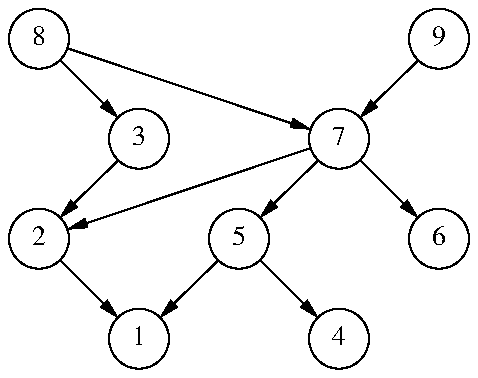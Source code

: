 .\"	$NetBSD$
.\"
.\" Copyright (c) 1986, 1993
.\"	The Regents of the University of California.  All rights reserved.
.\"
.\" Redistribution and use in source and binary forms, with or without
.\" modification, are permitted provided that the following conditions
.\" are met:
.\" 1. Redistributions of source code must retain the above copyright
.\"    notice, this list of conditions and the following disclaimer.
.\" 2. Redistributions in binary form must reproduce the above copyright
.\"    notice, this list of conditions and the following disclaimer in the
.\"    documentation and/or other materials provided with the distribution.
.\" 3. Neither the name of the University nor the names of its contributors
.\"    may be used to endorse or promote products derived from this software
.\"    without specific prior written permission.
.\"
.\" THIS SOFTWARE IS PROVIDED BY THE REGENTS AND CONTRIBUTORS ``AS IS'' AND
.\" ANY EXPRESS OR IMPLIED WARRANTIES, INCLUDING, BUT NOT LIMITED TO, THE
.\" IMPLIED WARRANTIES OF MERCHANTABILITY AND FITNESS FOR A PARTICULAR PURPOSE
.\" ARE DISCLAIMED.  IN NO EVENT SHALL THE REGENTS OR CONTRIBUTORS BE LIABLE
.\" FOR ANY DIRECT, INDIRECT, INCIDENTAL, SPECIAL, EXEMPLARY, OR CONSEQUENTIAL
.\" DAMAGES (INCLUDING, BUT NOT LIMITED TO, PROCUREMENT OF SUBSTITUTE GOODS
.\" OR SERVICES; LOSS OF USE, DATA, OR PROFITS; OR BUSINESS INTERRUPTION)
.\" HOWEVER CAUSED AND ON ANY THEORY OF LIABILITY, WHETHER IN CONTRACT, STRICT
.\" LIABILITY, OR TORT (INCLUDING NEGLIGENCE OR OTHERWISE) ARISING IN ANY WAY
.\" OUT OF THE USE OF THIS SOFTWARE, EVEN IF ADVISED OF THE POSSIBILITY OF
.\" SUCH DAMAGE.
.\"
.\"	@(#)postp1.pic	8.1 (Berkeley) 6/8/93
.\"
.PS
circle diam .3i "8"
circle diam .3i "9" at 1st circle + (2i,0i)
circle diam .3i "3" at 1st circle + (0.5i,-0.5i)
circle diam .3i "7" at 2nd circle - (0.5i, 0.5i)
circle diam .3i "2" at 1st circle - (0i,1i)
circle diam .3i "5" at 5th circle + (1i,0i)
circle diam .3i "6" at 2nd circle - (0i,1i)
circle diam .3i "1" at 3rd circle - (0i,1i)
circle diam .3i "4" at 4th circle - (0i,1i)
arrow from 1st circle to 3rd circle chop .15i chop .15i
arrow from 1st circle to 4th circle chop .15i chop .15i
arrow from 2nd circle to 4th circle chop .15i chop .15i
arrow from 3rd circle to 5th circle chop .15i chop .15i
arrow from 4th circle to 5th circle chop .15i chop .15i
arrow from 4th circle to 6th circle chop .15i chop .15i
arrow from 4th circle to 7th circle chop .15i chop .15i
arrow from 5th circle to 8th circle chop .15i chop .15i
arrow from 6th circle to 8th circle chop .15i chop .15i
arrow from 6th circle to 9th circle chop .15i chop .15i
.PE
